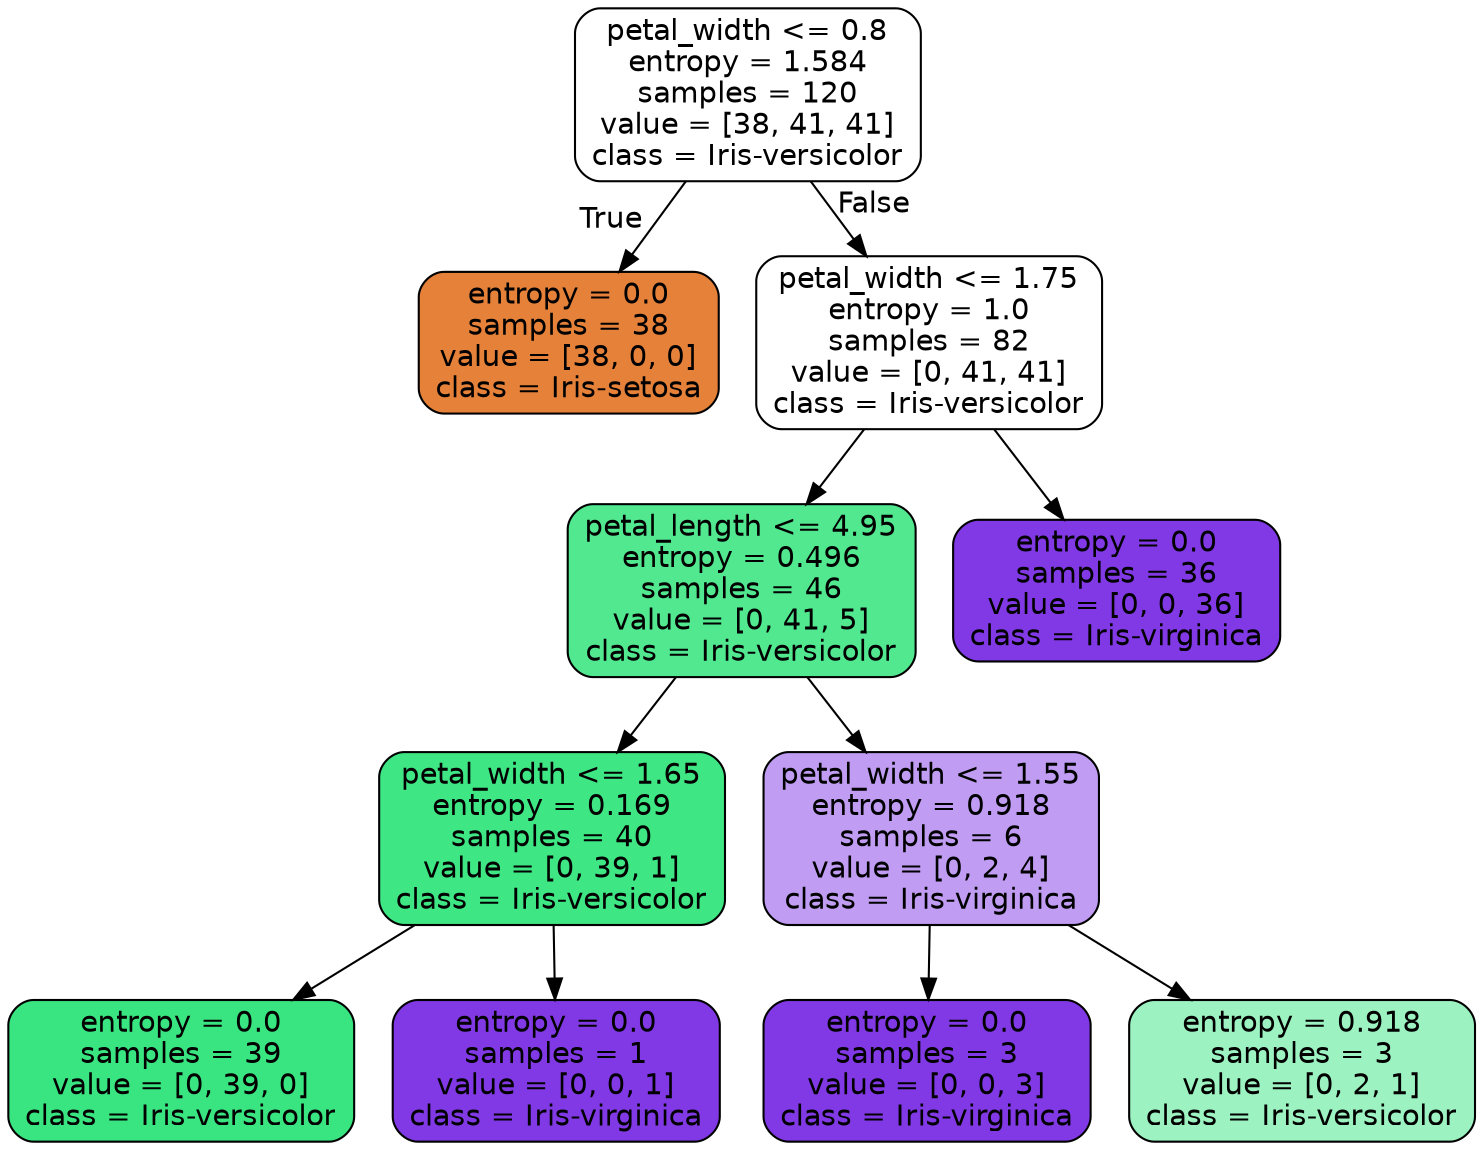 digraph Tree {
node [shape=box, style="filled, rounded", color="black", fontname=helvetica] ;
edge [fontname=helvetica] ;
0 [label="petal_width <= 0.8\nentropy = 1.584\nsamples = 120\nvalue = [38, 41, 41]\nclass = Iris-versicolor", fillcolor="#ffffff"] ;
1 [label="entropy = 0.0\nsamples = 38\nvalue = [38, 0, 0]\nclass = Iris-setosa", fillcolor="#e58139"] ;
0 -> 1 [labeldistance=2.5, labelangle=45, headlabel="True"] ;
2 [label="petal_width <= 1.75\nentropy = 1.0\nsamples = 82\nvalue = [0, 41, 41]\nclass = Iris-versicolor", fillcolor="#ffffff"] ;
0 -> 2 [labeldistance=2.5, labelangle=-45, headlabel="False"] ;
3 [label="petal_length <= 4.95\nentropy = 0.496\nsamples = 46\nvalue = [0, 41, 5]\nclass = Iris-versicolor", fillcolor="#51e890"] ;
2 -> 3 ;
4 [label="petal_width <= 1.65\nentropy = 0.169\nsamples = 40\nvalue = [0, 39, 1]\nclass = Iris-versicolor", fillcolor="#3ee684"] ;
3 -> 4 ;
5 [label="entropy = 0.0\nsamples = 39\nvalue = [0, 39, 0]\nclass = Iris-versicolor", fillcolor="#39e581"] ;
4 -> 5 ;
6 [label="entropy = 0.0\nsamples = 1\nvalue = [0, 0, 1]\nclass = Iris-virginica", fillcolor="#8139e5"] ;
4 -> 6 ;
7 [label="petal_width <= 1.55\nentropy = 0.918\nsamples = 6\nvalue = [0, 2, 4]\nclass = Iris-virginica", fillcolor="#c09cf2"] ;
3 -> 7 ;
8 [label="entropy = 0.0\nsamples = 3\nvalue = [0, 0, 3]\nclass = Iris-virginica", fillcolor="#8139e5"] ;
7 -> 8 ;
9 [label="entropy = 0.918\nsamples = 3\nvalue = [0, 2, 1]\nclass = Iris-versicolor", fillcolor="#9cf2c0"] ;
7 -> 9 ;
10 [label="entropy = 0.0\nsamples = 36\nvalue = [0, 0, 36]\nclass = Iris-virginica", fillcolor="#8139e5"] ;
2 -> 10 ;
}